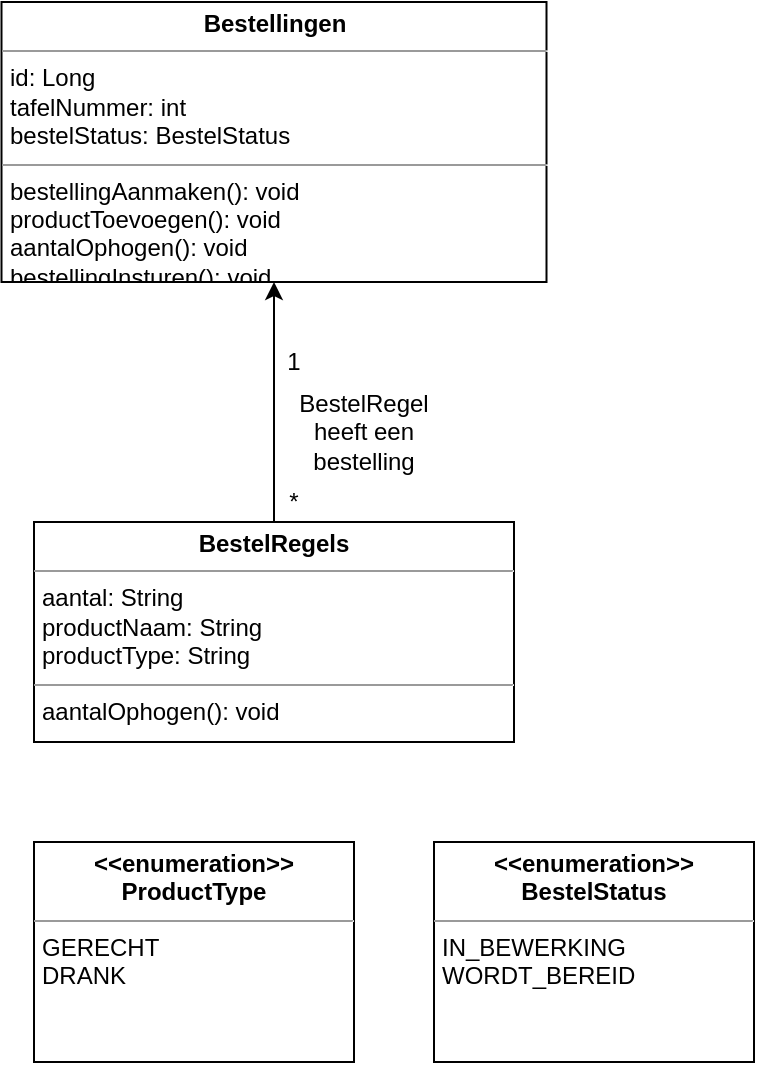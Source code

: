 <mxfile version="15.7.3" type="device" pages="2"><diagram id="Dpo0BysFUHlEDQWHIDRA" name="totaal"><mxGraphModel dx="1104" dy="765" grid="1" gridSize="10" guides="1" tooltips="1" connect="1" arrows="1" fold="1" page="1" pageScale="1" pageWidth="850" pageHeight="1100" math="0" shadow="0"><root><mxCell id="0"/><mxCell id="1" parent="0"/><mxCell id="IkjdwQ0jgz-UDCxyoxdT-1" style="edgeStyle=orthogonalEdgeStyle;rounded=0;orthogonalLoop=1;jettySize=auto;html=1;exitX=0.5;exitY=0;exitDx=0;exitDy=0;entryX=0.5;entryY=1;entryDx=0;entryDy=0;endArrow=classic;endFill=1;" parent="1" source="IkjdwQ0jgz-UDCxyoxdT-3" target="IkjdwQ0jgz-UDCxyoxdT-2" edge="1"><mxGeometry relative="1" as="geometry"/></mxCell><mxCell id="IkjdwQ0jgz-UDCxyoxdT-2" value="&lt;p style=&quot;margin: 0px ; margin-top: 4px ; text-align: center&quot;&gt;&lt;b&gt;Bestellingen&lt;/b&gt;&lt;/p&gt;&lt;hr size=&quot;1&quot;&gt;&lt;p style=&quot;margin: 0px ; margin-left: 4px&quot;&gt;id: Long&lt;/p&gt;&lt;p style=&quot;margin: 0px ; margin-left: 4px&quot;&gt;tafelNummer: int&lt;/p&gt;&lt;p style=&quot;margin: 0px ; margin-left: 4px&quot;&gt;bestelStatus: BestelStatus&lt;/p&gt;&lt;hr size=&quot;1&quot;&gt;&lt;p style=&quot;margin: 0px ; margin-left: 4px&quot;&gt;bestellingAanmaken(): void&lt;/p&gt;&lt;p style=&quot;margin: 0px ; margin-left: 4px&quot;&gt;productToevoegen(): void&lt;br&gt;&lt;/p&gt;&lt;p style=&quot;margin: 0px ; margin-left: 4px&quot;&gt;aantalOphogen(&lt;span&gt;): void&lt;/span&gt;&lt;/p&gt;&lt;p style=&quot;margin: 0px ; margin-left: 4px&quot;&gt;bestellingInsturen(): void&lt;/p&gt;&lt;p style=&quot;margin: 0px ; margin-left: 4px&quot;&gt;setTafelNummer(): void&lt;br&gt;&lt;/p&gt;" style="verticalAlign=top;align=left;overflow=fill;fontSize=12;fontFamily=Helvetica;html=1;" parent="1" vertex="1"><mxGeometry x="143.75" y="100" width="272.5" height="140" as="geometry"/></mxCell><mxCell id="IkjdwQ0jgz-UDCxyoxdT-3" value="&lt;p style=&quot;margin: 0px ; margin-top: 4px ; text-align: center&quot;&gt;&lt;b&gt;BestelRegels&lt;/b&gt;&lt;/p&gt;&lt;hr size=&quot;1&quot;&gt;&lt;p style=&quot;margin: 0px ; margin-left: 4px&quot;&gt;aantal: String&lt;/p&gt;&lt;p style=&quot;margin: 0px ; margin-left: 4px&quot;&gt;productNaam: String&lt;br&gt;&lt;/p&gt;&lt;p style=&quot;margin: 0px ; margin-left: 4px&quot;&gt;productType: String&lt;br&gt;&lt;/p&gt;&lt;hr size=&quot;1&quot;&gt;&lt;p style=&quot;margin: 0px ; margin-left: 4px&quot;&gt;aantalOphogen(): void&lt;/p&gt;" style="verticalAlign=top;align=left;overflow=fill;fontSize=12;fontFamily=Helvetica;html=1;" parent="1" vertex="1"><mxGeometry x="160" y="360" width="240" height="110" as="geometry"/></mxCell><mxCell id="IkjdwQ0jgz-UDCxyoxdT-4" value="&lt;p style=&quot;margin: 0px ; margin-top: 4px ; text-align: center&quot;&gt;&lt;b&gt;&amp;lt;&amp;lt;enumeration&amp;gt;&amp;gt;&lt;br&gt;ProductType&lt;/b&gt;&lt;/p&gt;&lt;hr size=&quot;1&quot;&gt;&lt;p style=&quot;margin: 0px ; margin-left: 4px&quot;&gt;GERECHT&lt;/p&gt;&lt;p style=&quot;margin: 0px ; margin-left: 4px&quot;&gt;&lt;/p&gt;&lt;p style=&quot;margin: 0px ; margin-left: 4px&quot;&gt;DRANK&lt;/p&gt;" style="verticalAlign=top;align=left;overflow=fill;fontSize=12;fontFamily=Helvetica;html=1;" parent="1" vertex="1"><mxGeometry x="160" y="520" width="160" height="110" as="geometry"/></mxCell><mxCell id="IkjdwQ0jgz-UDCxyoxdT-5" value="1" style="text;html=1;strokeColor=none;fillColor=none;align=center;verticalAlign=middle;whiteSpace=wrap;rounded=0;" parent="1" vertex="1"><mxGeometry x="280" y="270" width="20" height="20" as="geometry"/></mxCell><mxCell id="IkjdwQ0jgz-UDCxyoxdT-6" value="*" style="text;html=1;strokeColor=none;fillColor=none;align=center;verticalAlign=middle;whiteSpace=wrap;rounded=0;" parent="1" vertex="1"><mxGeometry x="280" y="340" width="20" height="20" as="geometry"/></mxCell><mxCell id="IkjdwQ0jgz-UDCxyoxdT-7" value="BestelRegel heeft een bestelling" style="text;html=1;strokeColor=none;fillColor=none;align=center;verticalAlign=middle;whiteSpace=wrap;rounded=0;" parent="1" vertex="1"><mxGeometry x="280" y="300" width="90" height="30" as="geometry"/></mxCell><mxCell id="IkjdwQ0jgz-UDCxyoxdT-8" value="&lt;p style=&quot;margin: 0px ; margin-top: 4px ; text-align: center&quot;&gt;&lt;b&gt;&amp;lt;&amp;lt;enumeration&amp;gt;&amp;gt;&lt;br&gt;BestelStatus&lt;/b&gt;&lt;/p&gt;&lt;hr size=&quot;1&quot;&gt;&lt;p style=&quot;margin: 0px ; margin-left: 4px&quot;&gt;IN_BEWERKING&lt;/p&gt;&lt;p style=&quot;margin: 0px ; margin-left: 4px&quot;&gt;&lt;/p&gt;&lt;p style=&quot;margin: 0px ; margin-left: 4px&quot;&gt;WORDT_BEREID&lt;/p&gt;" style="verticalAlign=top;align=left;overflow=fill;fontSize=12;fontFamily=Helvetica;html=1;" parent="1" vertex="1"><mxGeometry x="360" y="520" width="160" height="110" as="geometry"/></mxCell></root></mxGraphModel></diagram><diagram id="_OhDhJvMiqDlJTYeARO4" name="kelner-bestelling-invoeren"><mxGraphModel dx="1104" dy="765" grid="1" gridSize="10" guides="1" tooltips="1" connect="1" arrows="1" fold="1" page="1" pageScale="1" pageWidth="850" pageHeight="1100" math="0" shadow="0"><root><mxCell id="Jpm0mXm6zDhSqyEsa4zT-0"/><mxCell id="Jpm0mXm6zDhSqyEsa4zT-1" parent="Jpm0mXm6zDhSqyEsa4zT-0"/><mxCell id="dHZWye5086X3C1PcnqQo-8" style="edgeStyle=orthogonalEdgeStyle;rounded=0;orthogonalLoop=1;jettySize=auto;html=1;exitX=0.5;exitY=0;exitDx=0;exitDy=0;entryX=0.5;entryY=1;entryDx=0;entryDy=0;endArrow=classic;endFill=1;" edge="1" parent="Jpm0mXm6zDhSqyEsa4zT-1" source="dHZWye5086X3C1PcnqQo-10" target="dHZWye5086X3C1PcnqQo-9"><mxGeometry relative="1" as="geometry"/></mxCell><mxCell id="dHZWye5086X3C1PcnqQo-9" value="&lt;p style=&quot;margin: 0px ; margin-top: 4px ; text-align: center&quot;&gt;&lt;b&gt;Bestellingen&lt;/b&gt;&lt;/p&gt;&lt;hr size=&quot;1&quot;&gt;&lt;p style=&quot;margin: 0px ; margin-left: 4px&quot;&gt;id: Long&lt;/p&gt;&lt;p style=&quot;margin: 0px ; margin-left: 4px&quot;&gt;tafelNummer: int&lt;/p&gt;&lt;p style=&quot;margin: 0px ; margin-left: 4px&quot;&gt;bestelStatus: BestelStatus&lt;/p&gt;&lt;hr size=&quot;1&quot;&gt;&lt;p style=&quot;margin: 0px ; margin-left: 4px&quot;&gt;bestellingAanmaken(): void&lt;/p&gt;&lt;p style=&quot;margin: 0px ; margin-left: 4px&quot;&gt;productToevoegen(): void&lt;br&gt;&lt;/p&gt;&lt;p style=&quot;margin: 0px ; margin-left: 4px&quot;&gt;aantalOphogen(&lt;span&gt;): void&lt;/span&gt;&lt;/p&gt;&lt;p style=&quot;margin: 0px ; margin-left: 4px&quot;&gt;bestellingInsturen(): void&lt;/p&gt;&lt;p style=&quot;margin: 0px ; margin-left: 4px&quot;&gt;setTafelNummer(): void&lt;br&gt;&lt;/p&gt;" style="verticalAlign=top;align=left;overflow=fill;fontSize=12;fontFamily=Helvetica;html=1;" vertex="1" parent="Jpm0mXm6zDhSqyEsa4zT-1"><mxGeometry x="153.75" y="110" width="272.5" height="140" as="geometry"/></mxCell><mxCell id="dHZWye5086X3C1PcnqQo-10" value="&lt;p style=&quot;margin: 0px ; margin-top: 4px ; text-align: center&quot;&gt;&lt;b&gt;BestelRegels&lt;/b&gt;&lt;/p&gt;&lt;hr size=&quot;1&quot;&gt;&lt;p style=&quot;margin: 0px ; margin-left: 4px&quot;&gt;aantal: String&lt;/p&gt;&lt;p style=&quot;margin: 0px ; margin-left: 4px&quot;&gt;productNaam: String&lt;br&gt;&lt;/p&gt;&lt;p style=&quot;margin: 0px ; margin-left: 4px&quot;&gt;productType: String&lt;br&gt;&lt;/p&gt;&lt;hr size=&quot;1&quot;&gt;&lt;p style=&quot;margin: 0px ; margin-left: 4px&quot;&gt;aantalOphogen(): void&lt;/p&gt;" style="verticalAlign=top;align=left;overflow=fill;fontSize=12;fontFamily=Helvetica;html=1;" vertex="1" parent="Jpm0mXm6zDhSqyEsa4zT-1"><mxGeometry x="170" y="370" width="240" height="110" as="geometry"/></mxCell><mxCell id="dHZWye5086X3C1PcnqQo-11" value="&lt;p style=&quot;margin: 0px ; margin-top: 4px ; text-align: center&quot;&gt;&lt;b&gt;&amp;lt;&amp;lt;enumeration&amp;gt;&amp;gt;&lt;br&gt;ProductType&lt;/b&gt;&lt;/p&gt;&lt;hr size=&quot;1&quot;&gt;&lt;p style=&quot;margin: 0px ; margin-left: 4px&quot;&gt;GERECHT&lt;/p&gt;&lt;p style=&quot;margin: 0px ; margin-left: 4px&quot;&gt;&lt;/p&gt;&lt;p style=&quot;margin: 0px ; margin-left: 4px&quot;&gt;DRANK&lt;/p&gt;" style="verticalAlign=top;align=left;overflow=fill;fontSize=12;fontFamily=Helvetica;html=1;" vertex="1" parent="Jpm0mXm6zDhSqyEsa4zT-1"><mxGeometry x="170" y="530" width="160" height="110" as="geometry"/></mxCell><mxCell id="dHZWye5086X3C1PcnqQo-12" value="1" style="text;html=1;strokeColor=none;fillColor=none;align=center;verticalAlign=middle;whiteSpace=wrap;rounded=0;" vertex="1" parent="Jpm0mXm6zDhSqyEsa4zT-1"><mxGeometry x="290" y="280" width="20" height="20" as="geometry"/></mxCell><mxCell id="dHZWye5086X3C1PcnqQo-13" value="*" style="text;html=1;strokeColor=none;fillColor=none;align=center;verticalAlign=middle;whiteSpace=wrap;rounded=0;" vertex="1" parent="Jpm0mXm6zDhSqyEsa4zT-1"><mxGeometry x="290" y="350" width="20" height="20" as="geometry"/></mxCell><mxCell id="dHZWye5086X3C1PcnqQo-14" value="BestelRegel heeft een bestelling" style="text;html=1;strokeColor=none;fillColor=none;align=center;verticalAlign=middle;whiteSpace=wrap;rounded=0;" vertex="1" parent="Jpm0mXm6zDhSqyEsa4zT-1"><mxGeometry x="290" y="310" width="90" height="30" as="geometry"/></mxCell><mxCell id="dHZWye5086X3C1PcnqQo-15" value="&lt;p style=&quot;margin: 0px ; margin-top: 4px ; text-align: center&quot;&gt;&lt;b&gt;&amp;lt;&amp;lt;enumeration&amp;gt;&amp;gt;&lt;br&gt;BestelStatus&lt;/b&gt;&lt;/p&gt;&lt;hr size=&quot;1&quot;&gt;&lt;p style=&quot;margin: 0px ; margin-left: 4px&quot;&gt;IN_BEWERKING&lt;/p&gt;&lt;p style=&quot;margin: 0px ; margin-left: 4px&quot;&gt;&lt;/p&gt;&lt;p style=&quot;margin: 0px ; margin-left: 4px&quot;&gt;WORDT_BEREID&lt;/p&gt;" style="verticalAlign=top;align=left;overflow=fill;fontSize=12;fontFamily=Helvetica;html=1;" vertex="1" parent="Jpm0mXm6zDhSqyEsa4zT-1"><mxGeometry x="370" y="530" width="160" height="110" as="geometry"/></mxCell></root></mxGraphModel></diagram></mxfile>